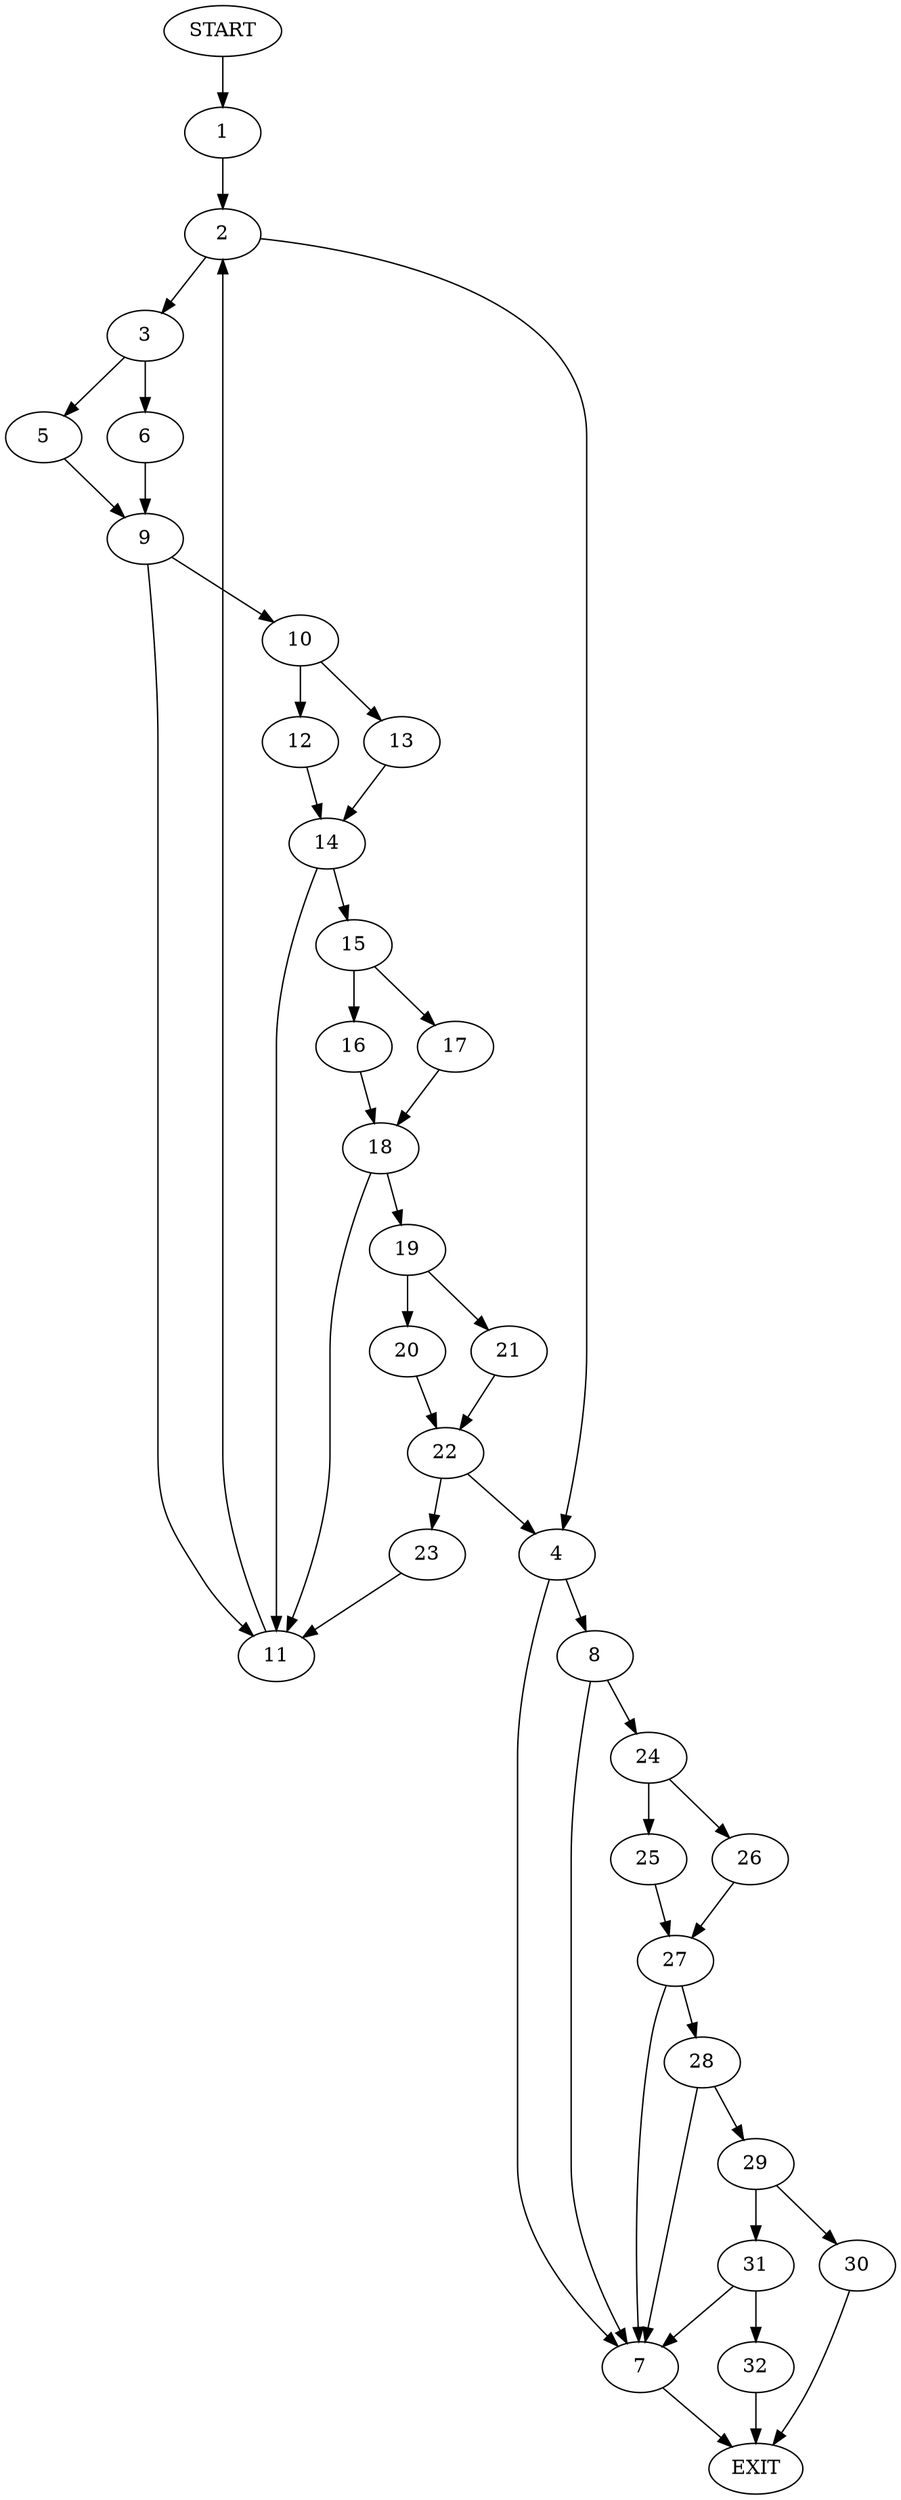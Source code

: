 digraph {
0 [label="START"]
33 [label="EXIT"]
0 -> 1
1 -> 2
2 -> 3
2 -> 4
3 -> 5
3 -> 6
4 -> 7
4 -> 8
5 -> 9
6 -> 9
9 -> 10
9 -> 11
10 -> 12
10 -> 13
11 -> 2
13 -> 14
12 -> 14
14 -> 15
14 -> 11
15 -> 16
15 -> 17
16 -> 18
17 -> 18
18 -> 11
18 -> 19
19 -> 20
19 -> 21
20 -> 22
21 -> 22
22 -> 4
22 -> 23
23 -> 11
8 -> 24
8 -> 7
7 -> 33
24 -> 25
24 -> 26
26 -> 27
25 -> 27
27 -> 7
27 -> 28
28 -> 29
28 -> 7
29 -> 30
29 -> 31
30 -> 33
31 -> 7
31 -> 32
32 -> 33
}
